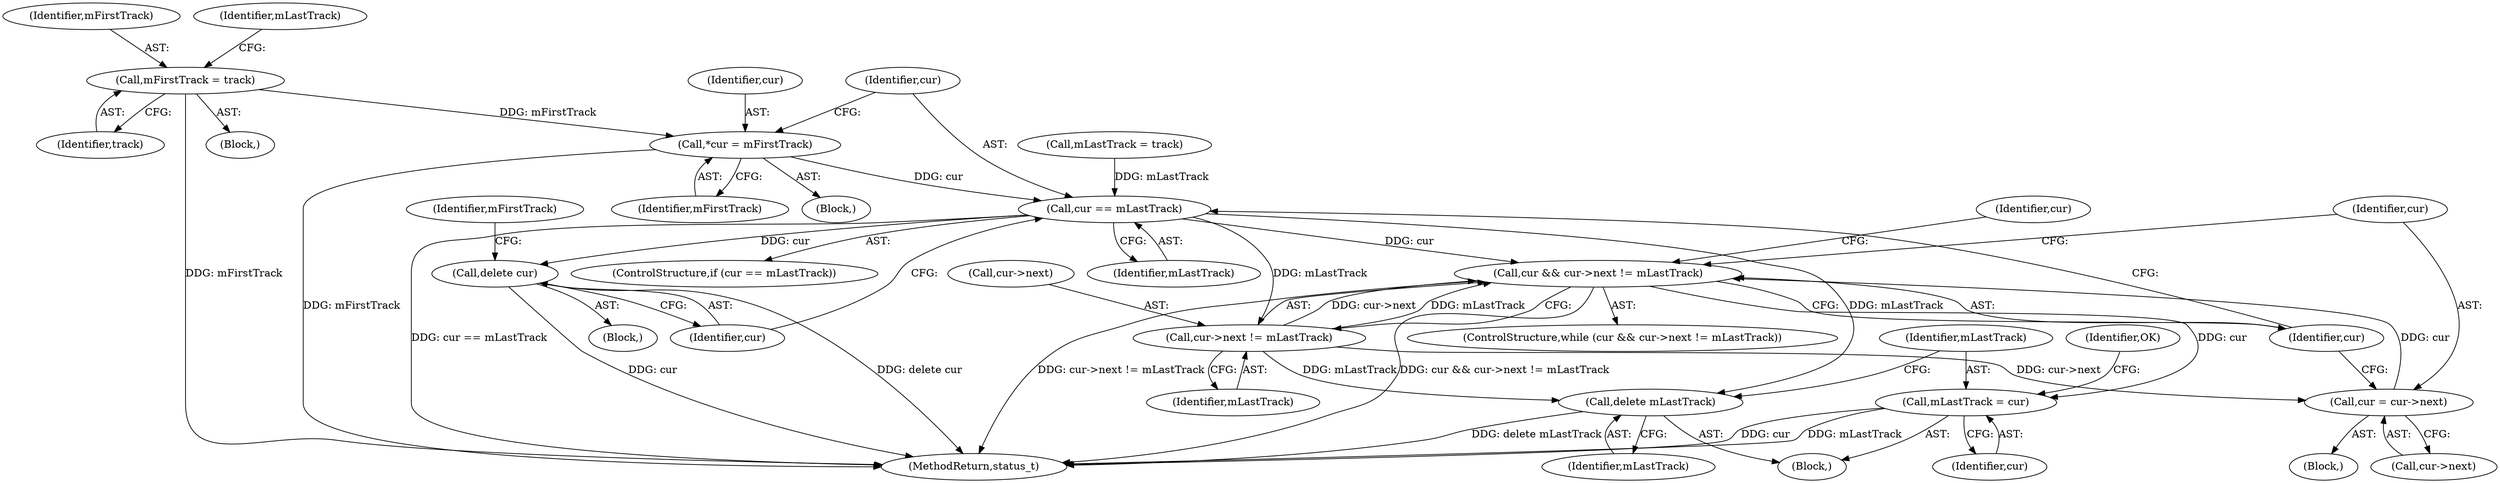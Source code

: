 digraph "0_Android_463a6f807e187828442949d1924e143cf07778c6@pointer" {
"1000516" [label="(Call,*cur = mFirstTrack)"];
"1000442" [label="(Call,mFirstTrack = track)"];
"1000520" [label="(Call,cur == mLastTrack)"];
"1000524" [label="(Call,delete cur)"];
"1000534" [label="(Call,cur && cur->next != mLastTrack)"];
"1000554" [label="(Call,mLastTrack = cur)"];
"1000536" [label="(Call,cur->next != mLastTrack)"];
"1000542" [label="(Call,cur = cur->next)"];
"1000552" [label="(Call,delete mLastTrack)"];
"1000518" [label="(Identifier,mFirstTrack)"];
"1000543" [label="(Identifier,cur)"];
"1000520" [label="(Call,cur == mLastTrack)"];
"1000532" [label="(Block,)"];
"1000554" [label="(Call,mLastTrack = cur)"];
"1000552" [label="(Call,delete mLastTrack)"];
"1000542" [label="(Call,cur = cur->next)"];
"1000517" [label="(Identifier,cur)"];
"1000558" [label="(Identifier,OK)"];
"1000555" [label="(Identifier,mLastTrack)"];
"1000444" [label="(Identifier,track)"];
"1000541" [label="(Block,)"];
"1000536" [label="(Call,cur->next != mLastTrack)"];
"1000525" [label="(Identifier,cur)"];
"1000516" [label="(Call,*cur = mFirstTrack)"];
"1000535" [label="(Identifier,cur)"];
"1000514" [label="(Block,)"];
"1000445" [label="(Call,mLastTrack = track)"];
"1000556" [label="(Identifier,cur)"];
"1000553" [label="(Identifier,mLastTrack)"];
"1000527" [label="(Identifier,mFirstTrack)"];
"1000443" [label="(Identifier,mFirstTrack)"];
"1000523" [label="(Block,)"];
"1000519" [label="(ControlStructure,if (cur == mLastTrack))"];
"1000533" [label="(ControlStructure,while (cur && cur->next != mLastTrack))"];
"1000537" [label="(Call,cur->next)"];
"1000544" [label="(Call,cur->next)"];
"1000442" [label="(Call,mFirstTrack = track)"];
"1000534" [label="(Call,cur && cur->next != mLastTrack)"];
"1002918" [label="(MethodReturn,status_t)"];
"1000446" [label="(Identifier,mLastTrack)"];
"1000549" [label="(Identifier,cur)"];
"1000540" [label="(Identifier,mLastTrack)"];
"1000521" [label="(Identifier,cur)"];
"1000441" [label="(Block,)"];
"1000524" [label="(Call,delete cur)"];
"1000522" [label="(Identifier,mLastTrack)"];
"1000516" -> "1000514"  [label="AST: "];
"1000516" -> "1000518"  [label="CFG: "];
"1000517" -> "1000516"  [label="AST: "];
"1000518" -> "1000516"  [label="AST: "];
"1000521" -> "1000516"  [label="CFG: "];
"1000516" -> "1002918"  [label="DDG: mFirstTrack"];
"1000442" -> "1000516"  [label="DDG: mFirstTrack"];
"1000516" -> "1000520"  [label="DDG: cur"];
"1000442" -> "1000441"  [label="AST: "];
"1000442" -> "1000444"  [label="CFG: "];
"1000443" -> "1000442"  [label="AST: "];
"1000444" -> "1000442"  [label="AST: "];
"1000446" -> "1000442"  [label="CFG: "];
"1000442" -> "1002918"  [label="DDG: mFirstTrack"];
"1000520" -> "1000519"  [label="AST: "];
"1000520" -> "1000522"  [label="CFG: "];
"1000521" -> "1000520"  [label="AST: "];
"1000522" -> "1000520"  [label="AST: "];
"1000525" -> "1000520"  [label="CFG: "];
"1000535" -> "1000520"  [label="CFG: "];
"1000520" -> "1002918"  [label="DDG: cur == mLastTrack"];
"1000445" -> "1000520"  [label="DDG: mLastTrack"];
"1000520" -> "1000524"  [label="DDG: cur"];
"1000520" -> "1000534"  [label="DDG: cur"];
"1000520" -> "1000536"  [label="DDG: mLastTrack"];
"1000520" -> "1000552"  [label="DDG: mLastTrack"];
"1000524" -> "1000523"  [label="AST: "];
"1000524" -> "1000525"  [label="CFG: "];
"1000525" -> "1000524"  [label="AST: "];
"1000527" -> "1000524"  [label="CFG: "];
"1000524" -> "1002918"  [label="DDG: cur"];
"1000524" -> "1002918"  [label="DDG: delete cur"];
"1000534" -> "1000533"  [label="AST: "];
"1000534" -> "1000535"  [label="CFG: "];
"1000534" -> "1000536"  [label="CFG: "];
"1000535" -> "1000534"  [label="AST: "];
"1000536" -> "1000534"  [label="AST: "];
"1000543" -> "1000534"  [label="CFG: "];
"1000549" -> "1000534"  [label="CFG: "];
"1000534" -> "1002918"  [label="DDG: cur->next != mLastTrack"];
"1000534" -> "1002918"  [label="DDG: cur && cur->next != mLastTrack"];
"1000542" -> "1000534"  [label="DDG: cur"];
"1000536" -> "1000534"  [label="DDG: cur->next"];
"1000536" -> "1000534"  [label="DDG: mLastTrack"];
"1000534" -> "1000554"  [label="DDG: cur"];
"1000554" -> "1000532"  [label="AST: "];
"1000554" -> "1000556"  [label="CFG: "];
"1000555" -> "1000554"  [label="AST: "];
"1000556" -> "1000554"  [label="AST: "];
"1000558" -> "1000554"  [label="CFG: "];
"1000554" -> "1002918"  [label="DDG: mLastTrack"];
"1000554" -> "1002918"  [label="DDG: cur"];
"1000536" -> "1000540"  [label="CFG: "];
"1000537" -> "1000536"  [label="AST: "];
"1000540" -> "1000536"  [label="AST: "];
"1000536" -> "1000542"  [label="DDG: cur->next"];
"1000536" -> "1000552"  [label="DDG: mLastTrack"];
"1000542" -> "1000541"  [label="AST: "];
"1000542" -> "1000544"  [label="CFG: "];
"1000543" -> "1000542"  [label="AST: "];
"1000544" -> "1000542"  [label="AST: "];
"1000535" -> "1000542"  [label="CFG: "];
"1000552" -> "1000532"  [label="AST: "];
"1000552" -> "1000553"  [label="CFG: "];
"1000553" -> "1000552"  [label="AST: "];
"1000555" -> "1000552"  [label="CFG: "];
"1000552" -> "1002918"  [label="DDG: delete mLastTrack"];
}

